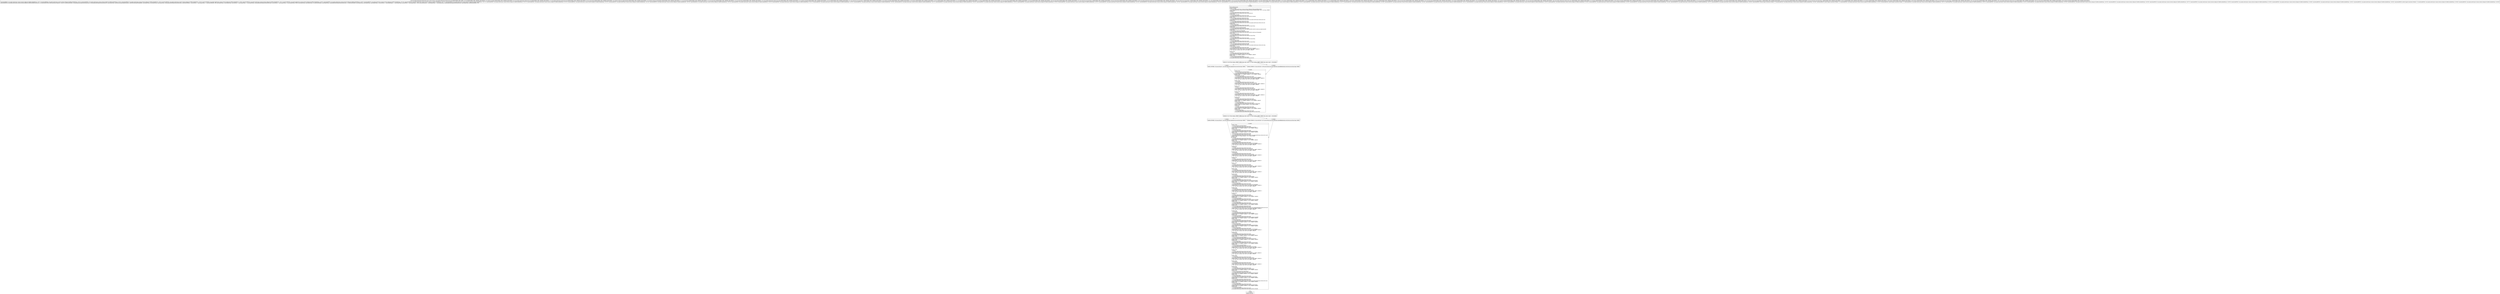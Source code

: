 digraph "CFG forcom.google.android.gms.internal.ads.zzarh.\<init\>(ILandroid\/os\/Bundle;Lcom\/google\/android\/gms\/internal\/ads\/zzxx;Lcom\/google\/android\/gms\/internal\/ads\/zzyb;Ljava\/lang\/String;Landroid\/content\/pm\/ApplicationInfo;Landroid\/content\/pm\/PackageInfo;Ljava\/lang\/String;Ljava\/lang\/String;Ljava\/lang\/String;Lcom\/google\/android\/gms\/internal\/ads\/zzbaj;Landroid\/os\/Bundle;ILjava\/util\/List;Landroid\/os\/Bundle;ZIIFLjava\/lang\/String;JLjava\/lang\/String;Ljava\/util\/List;Ljava\/lang\/String;Lcom\/google\/android\/gms\/internal\/ads\/zzadx;Ljava\/util\/List;JLjava\/lang\/String;FZIIZZLjava\/lang\/String;Ljava\/lang\/String;ZILandroid\/os\/Bundle;Ljava\/lang\/String;Lcom\/google\/android\/gms\/internal\/ads\/zzaav;ZLandroid\/os\/Bundle;Ljava\/lang\/String;Ljava\/lang\/String;Ljava\/lang\/String;ZLjava\/util\/List;Ljava\/lang\/String;Ljava\/util\/List;IZZZLjava\/util\/ArrayList;Ljava\/lang\/String;Lcom\/google\/android\/gms\/internal\/ads\/zzaiz;Ljava\/lang\/String;Landroid\/os\/Bundle;)V" {
Node_0 [shape=record,label="{0\:\ 0x0000|MTH_ENTER_BLOCK\l|0x0000: INVOKE  \l  (r3 I:com.google.android.gms.common.internal.safeparcel.AbstractSafeParcelable)\l com.google.android.gms.common.internal.safeparcel.AbstractSafeParcelable.\<init\>():void type: DIRECT \l0x0003: IPUT  \l  (r4 I:int)\l  (r3 I:com.google.android.gms.internal.ads.zzarh)\l com.google.android.gms.internal.ads.zzarh.versionCode int \l0x0005: IPUT  \l  (r5 I:android.os.Bundle)\l  (r3 I:com.google.android.gms.internal.ads.zzarh)\l com.google.android.gms.internal.ads.zzarh.zzdll android.os.Bundle \l0x0007: IPUT  \l  (r6 I:com.google.android.gms.internal.ads.zzxx)\l  (r3 I:com.google.android.gms.internal.ads.zzarh)\l com.google.android.gms.internal.ads.zzarh.zzdlm com.google.android.gms.internal.ads.zzxx \l0x0009: IPUT  \l  (r7 I:com.google.android.gms.internal.ads.zzyb)\l  (r3 I:com.google.android.gms.internal.ads.zzarh)\l com.google.android.gms.internal.ads.zzarh.zzdln com.google.android.gms.internal.ads.zzyb \l0x000b: IPUT  \l  (r8 I:java.lang.String)\l  (r3 I:com.google.android.gms.internal.ads.zzarh)\l com.google.android.gms.internal.ads.zzarh.zzchl java.lang.String \l0x000d: IPUT  \l  (r9 I:android.content.pm.ApplicationInfo)\l  (r3 I:com.google.android.gms.internal.ads.zzarh)\l com.google.android.gms.internal.ads.zzarh.applicationInfo android.content.pm.ApplicationInfo \l0x000f: IPUT  \l  (r10 I:android.content.pm.PackageInfo)\l  (r3 I:com.google.android.gms.internal.ads.zzarh)\l com.google.android.gms.internal.ads.zzarh.zzdlo android.content.pm.PackageInfo \l0x0011: IPUT  \l  (r11 I:java.lang.String)\l  (r3 I:com.google.android.gms.internal.ads.zzarh)\l com.google.android.gms.internal.ads.zzarh.zzdlp java.lang.String \l0x0013: IPUT  \l  (r12 I:java.lang.String)\l  (r3 I:com.google.android.gms.internal.ads.zzarh)\l com.google.android.gms.internal.ads.zzarh.zzdlq java.lang.String \l0x0015: IPUT  \l  (r13 I:java.lang.String)\l  (r3 I:com.google.android.gms.internal.ads.zzarh)\l com.google.android.gms.internal.ads.zzarh.zzcih java.lang.String \l0x0017: IPUT  \l  (r14 I:com.google.android.gms.internal.ads.zzbaj)\l  (r3 I:com.google.android.gms.internal.ads.zzarh)\l com.google.android.gms.internal.ads.zzarh.zzbtd com.google.android.gms.internal.ads.zzbaj \l0x0019: IPUT  \l  (r15 I:android.os.Bundle)\l  (r3 I:com.google.android.gms.internal.ads.zzarh)\l com.google.android.gms.internal.ads.zzarh.zzdlr android.os.Bundle \l0x001b: MOVE  (r0 I:?[int, float, boolean, short, byte, char, OBJECT, ARRAY]) = \l  (r16 I:?[int, float, boolean, short, byte, char, OBJECT, ARRAY])\l \l0x001d: IPUT  \l  (r0 I:int)\l  (r3 I:com.google.android.gms.internal.ads.zzarh)\l com.google.android.gms.internal.ads.zzarh.zzdls int \l0x001f: MOVE  (r0 I:?[OBJECT, ARRAY]) = (r17 I:?[OBJECT, ARRAY]) \l0x0021: IPUT  \l  (r0 I:java.util.List\<java.lang.String\>)\l  (r3 I:com.google.android.gms.internal.ads.zzarh)\l com.google.android.gms.internal.ads.zzarh.zzdgv java.util.List \l}"];
Node_1 [shape=record,label="{1\:\ 0x0023|0x0023: IF  (r30 I:?[int, boolean, OBJECT, ARRAY, byte, short, char]) != (0 ?[int, boolean, OBJECT, ARRAY, byte, short, char])  \-\> B:8:0x00e0 \l}"];
Node_2 [shape=record,label="{2\:\ 0x0025|0x0025: INVOKE  (r2 I:java.util.List) =  java.util.Collections.emptyList():java.util.List type: STATIC \l}"];
Node_3 [shape=record,label="{3\:\ 0x0029|0x0029: IPUT  \l  (r2 I:java.util.List\<java.lang.String\>)\l  (r3 I:com.google.android.gms.internal.ads.zzarh)\l com.google.android.gms.internal.ads.zzarh.zzdmc java.util.List \l0x002b: MOVE  (r0 I:?[OBJECT, ARRAY]) = (r18 I:?[OBJECT, ARRAY]) \l0x002d: IPUT  \l  (r0 I:android.os.Bundle)\l  (r3 I:com.google.android.gms.internal.ads.zzarh)\l com.google.android.gms.internal.ads.zzarh.zzdlt android.os.Bundle \l0x002f: MOVE  (r0 I:?[int, float, boolean, short, byte, char, OBJECT, ARRAY]) = \l  (r19 I:?[int, float, boolean, short, byte, char, OBJECT, ARRAY])\l \l0x0031: IPUT  \l  (r0 I:boolean)\l  (r3 I:com.google.android.gms.internal.ads.zzarh)\l com.google.android.gms.internal.ads.zzarh.zzdlu boolean \l0x0033: MOVE  (r0 I:?[int, float, boolean, short, byte, char, OBJECT, ARRAY]) = \l  (r20 I:?[int, float, boolean, short, byte, char, OBJECT, ARRAY])\l \l0x0035: IPUT  \l  (r0 I:int)\l  (r3 I:com.google.android.gms.internal.ads.zzarh)\l com.google.android.gms.internal.ads.zzarh.zzdlv int \l0x0037: MOVE  (r0 I:?[int, float, boolean, short, byte, char, OBJECT, ARRAY]) = \l  (r21 I:?[int, float, boolean, short, byte, char, OBJECT, ARRAY])\l \l0x0039: IPUT  \l  (r0 I:int)\l  (r3 I:com.google.android.gms.internal.ads.zzarh)\l com.google.android.gms.internal.ads.zzarh.zzdlw int \l0x003b: MOVE  (r0 I:?[int, float, boolean, short, byte, char, OBJECT, ARRAY]) = \l  (r22 I:?[int, float, boolean, short, byte, char, OBJECT, ARRAY])\l \l0x003d: IPUT  \l  (r0 I:float)\l  (r3 I:com.google.android.gms.internal.ads.zzarh)\l com.google.android.gms.internal.ads.zzarh.zzbty float \l0x003f: MOVE  (r0 I:?[OBJECT, ARRAY]) = (r23 I:?[OBJECT, ARRAY]) \l0x0041: IPUT  \l  (r0 I:java.lang.String)\l  (r3 I:com.google.android.gms.internal.ads.zzarh)\l com.google.android.gms.internal.ads.zzarh.zzdlx java.lang.String \l0x0043: MOVE  (r0 I:?[long, double]) = (r24 I:?[long, double]) \l0x0045: IPUT  \l  (r0 I:long)\l  (r3 I:com.google.android.gms.internal.ads.zzarh)\l com.google.android.gms.internal.ads.zzarh.zzdly long \l0x0047: MOVE  (r0 I:?[OBJECT, ARRAY]) = (r26 I:?[OBJECT, ARRAY]) \l0x0049: IPUT  \l  (r0 I:java.lang.String)\l  (r3 I:com.google.android.gms.internal.ads.zzarh)\l com.google.android.gms.internal.ads.zzarh.zzdlz java.lang.String \l}"];
Node_4 [shape=record,label="{4\:\ 0x004b|0x004b: IF  (r27 I:?[int, boolean, OBJECT, ARRAY, byte, short, char]) != (0 ?[int, boolean, OBJECT, ARRAY, byte, short, char])  \-\> B:9:0x00e6 \l}"];
Node_5 [shape=record,label="{5\:\ 0x004d|0x004d: INVOKE  (r2 I:java.util.List) =  java.util.Collections.emptyList():java.util.List type: STATIC \l}"];
Node_6 [shape=record,label="{6\:\ 0x0051|0x0051: IPUT  \l  (r2 I:java.util.List\<java.lang.String\>)\l  (r3 I:com.google.android.gms.internal.ads.zzarh)\l com.google.android.gms.internal.ads.zzarh.zzdma java.util.List \l0x0053: MOVE  (r0 I:?[OBJECT, ARRAY]) = (r28 I:?[OBJECT, ARRAY]) \l0x0055: IPUT  \l  (r0 I:java.lang.String)\l  (r3 I:com.google.android.gms.internal.ads.zzarh)\l com.google.android.gms.internal.ads.zzarh.zzdmb java.lang.String \l0x0057: MOVE  (r0 I:?[OBJECT, ARRAY]) = (r29 I:?[OBJECT, ARRAY]) \l0x0059: IPUT  \l  (r0 I:com.google.android.gms.internal.ads.zzadx)\l  (r3 I:com.google.android.gms.internal.ads.zzarh)\l com.google.android.gms.internal.ads.zzarh.zzdgu com.google.android.gms.internal.ads.zzadx \l0x005b: MOVE  (r0 I:?[long, double]) = (r31 I:?[long, double]) \l0x005d: IPUT  \l  (r0 I:long)\l  (r3 I:com.google.android.gms.internal.ads.zzarh)\l com.google.android.gms.internal.ads.zzarh.zzdmd long \l0x005f: MOVE  (r0 I:?[OBJECT, ARRAY]) = (r33 I:?[OBJECT, ARRAY]) \l0x0061: IPUT  \l  (r0 I:java.lang.String)\l  (r3 I:com.google.android.gms.internal.ads.zzarh)\l com.google.android.gms.internal.ads.zzarh.zzdme java.lang.String \l0x0063: MOVE  (r0 I:?[int, float, boolean, short, byte, char, OBJECT, ARRAY]) = \l  (r34 I:?[int, float, boolean, short, byte, char, OBJECT, ARRAY])\l \l0x0065: IPUT  \l  (r0 I:float)\l  (r3 I:com.google.android.gms.internal.ads.zzarh)\l com.google.android.gms.internal.ads.zzarh.zzdmf float \l0x0067: MOVE  (r0 I:?[int, float, boolean, short, byte, char, OBJECT, ARRAY]) = \l  (r35 I:?[int, float, boolean, short, byte, char, OBJECT, ARRAY])\l \l0x0069: IPUT  \l  (r0 I:boolean)\l  (r3 I:com.google.android.gms.internal.ads.zzarh)\l com.google.android.gms.internal.ads.zzarh.zzdml boolean \l0x006b: MOVE  (r0 I:?[int, float, boolean, short, byte, char, OBJECT, ARRAY]) = \l  (r36 I:?[int, float, boolean, short, byte, char, OBJECT, ARRAY])\l \l0x006d: IPUT  \l  (r0 I:int)\l  (r3 I:com.google.android.gms.internal.ads.zzarh)\l com.google.android.gms.internal.ads.zzarh.zzdmg int \l0x006f: MOVE  (r0 I:?[int, float, boolean, short, byte, char, OBJECT, ARRAY]) = \l  (r37 I:?[int, float, boolean, short, byte, char, OBJECT, ARRAY])\l \l0x0071: IPUT  \l  (r0 I:int)\l  (r3 I:com.google.android.gms.internal.ads.zzarh)\l com.google.android.gms.internal.ads.zzarh.zzdmh int \l0x0073: MOVE  (r0 I:?[int, float, boolean, short, byte, char, OBJECT, ARRAY]) = \l  (r38 I:?[int, float, boolean, short, byte, char, OBJECT, ARRAY])\l \l0x0075: IPUT  \l  (r0 I:boolean)\l  (r3 I:com.google.android.gms.internal.ads.zzarh)\l com.google.android.gms.internal.ads.zzarh.zzdmi boolean \l0x0077: MOVE  (r0 I:?[int, float, boolean, short, byte, char, OBJECT, ARRAY]) = \l  (r39 I:?[int, float, boolean, short, byte, char, OBJECT, ARRAY])\l \l0x0079: IPUT  \l  (r0 I:boolean)\l  (r3 I:com.google.android.gms.internal.ads.zzarh)\l com.google.android.gms.internal.ads.zzarh.zzdmj boolean \l0x007b: MOVE  (r0 I:?[OBJECT, ARRAY]) = (r40 I:?[OBJECT, ARRAY]) \l0x007d: IPUT  \l  (r0 I:java.lang.String)\l  (r3 I:com.google.android.gms.internal.ads.zzarh)\l com.google.android.gms.internal.ads.zzarh.zzdmk java.lang.String \l0x007f: MOVE  (r0 I:?[OBJECT, ARRAY]) = (r41 I:?[OBJECT, ARRAY]) \l0x0081: IPUT  \l  (r0 I:java.lang.String)\l  (r3 I:com.google.android.gms.internal.ads.zzarh)\l com.google.android.gms.internal.ads.zzarh.zzdmm java.lang.String \l0x0083: MOVE  (r0 I:?[int, float, boolean, short, byte, char, OBJECT, ARRAY]) = \l  (r42 I:?[int, float, boolean, short, byte, char, OBJECT, ARRAY])\l \l0x0085: IPUT  \l  (r0 I:boolean)\l  (r3 I:com.google.android.gms.internal.ads.zzarh)\l com.google.android.gms.internal.ads.zzarh.zzdfl boolean \l0x0087: MOVE  (r0 I:?[int, float, boolean, short, byte, char, OBJECT, ARRAY]) = \l  (r43 I:?[int, float, boolean, short, byte, char, OBJECT, ARRAY])\l \l0x0089: IPUT  \l  (r0 I:int)\l  (r3 I:com.google.android.gms.internal.ads.zzarh)\l com.google.android.gms.internal.ads.zzarh.zzdmn int \l0x008b: MOVE  (r0 I:?[OBJECT, ARRAY]) = (r44 I:?[OBJECT, ARRAY]) \l0x008d: IPUT  \l  (r0 I:android.os.Bundle)\l  (r3 I:com.google.android.gms.internal.ads.zzarh)\l com.google.android.gms.internal.ads.zzarh.zzdmo android.os.Bundle \l0x008f: MOVE  (r0 I:?[OBJECT, ARRAY]) = (r45 I:?[OBJECT, ARRAY]) \l0x0091: IPUT  \l  (r0 I:java.lang.String)\l  (r3 I:com.google.android.gms.internal.ads.zzarh)\l com.google.android.gms.internal.ads.zzarh.zzdmp java.lang.String \l0x0093: MOVE  (r0 I:?[OBJECT, ARRAY]) = (r46 I:?[OBJECT, ARRAY]) \l0x0095: IPUT  \l  (r0 I:com.google.android.gms.internal.ads.zzaav)\l  (r3 I:com.google.android.gms.internal.ads.zzarh)\l com.google.android.gms.internal.ads.zzarh.zzdmq com.google.android.gms.internal.ads.zzaav \l0x0097: MOVE  (r0 I:?[int, float, boolean, short, byte, char, OBJECT, ARRAY]) = \l  (r47 I:?[int, float, boolean, short, byte, char, OBJECT, ARRAY])\l \l0x0099: IPUT  \l  (r0 I:boolean)\l  (r3 I:com.google.android.gms.internal.ads.zzarh)\l com.google.android.gms.internal.ads.zzarh.zzdmr boolean \l0x009b: MOVE  (r0 I:?[OBJECT, ARRAY]) = (r48 I:?[OBJECT, ARRAY]) \l0x009d: IPUT  \l  (r0 I:android.os.Bundle)\l  (r3 I:com.google.android.gms.internal.ads.zzarh)\l com.google.android.gms.internal.ads.zzarh.zzdms android.os.Bundle \l0x009f: MOVE  (r0 I:?[OBJECT, ARRAY]) = (r49 I:?[OBJECT, ARRAY]) \l0x00a1: IPUT  \l  (r0 I:java.lang.String)\l  (r3 I:com.google.android.gms.internal.ads.zzarh)\l com.google.android.gms.internal.ads.zzarh.zzdmt java.lang.String \l0x00a3: MOVE  (r0 I:?[OBJECT, ARRAY]) = (r50 I:?[OBJECT, ARRAY]) \l0x00a5: IPUT  \l  (r0 I:java.lang.String)\l  (r3 I:com.google.android.gms.internal.ads.zzarh)\l com.google.android.gms.internal.ads.zzarh.zzdmu java.lang.String \l0x00a7: MOVE  (r0 I:?[OBJECT, ARRAY]) = (r51 I:?[OBJECT, ARRAY]) \l0x00a9: IPUT  \l  (r0 I:java.lang.String)\l  (r3 I:com.google.android.gms.internal.ads.zzarh)\l com.google.android.gms.internal.ads.zzarh.zzdmv java.lang.String \l0x00ab: MOVE  (r0 I:?[int, float, boolean, short, byte, char, OBJECT, ARRAY]) = \l  (r52 I:?[int, float, boolean, short, byte, char, OBJECT, ARRAY])\l \l0x00ad: IPUT  \l  (r0 I:boolean)\l  (r3 I:com.google.android.gms.internal.ads.zzarh)\l com.google.android.gms.internal.ads.zzarh.zzdmw boolean \l0x00af: MOVE  (r0 I:?[OBJECT, ARRAY]) = (r53 I:?[OBJECT, ARRAY]) \l0x00b1: IPUT  \l  (r0 I:java.util.List\<java.lang.Integer\>)\l  (r3 I:com.google.android.gms.internal.ads.zzarh)\l com.google.android.gms.internal.ads.zzarh.zzdmx java.util.List \l0x00b3: MOVE  (r0 I:?[OBJECT, ARRAY]) = (r54 I:?[OBJECT, ARRAY]) \l0x00b5: IPUT  \l  (r0 I:java.lang.String)\l  (r3 I:com.google.android.gms.internal.ads.zzarh)\l com.google.android.gms.internal.ads.zzarh.zzdmy java.lang.String \l0x00b7: MOVE  (r0 I:?[OBJECT, ARRAY]) = (r55 I:?[OBJECT, ARRAY]) \l0x00b9: IPUT  \l  (r0 I:java.util.List\<java.lang.String\>)\l  (r3 I:com.google.android.gms.internal.ads.zzarh)\l com.google.android.gms.internal.ads.zzarh.zzdmz java.util.List \l0x00bb: MOVE  (r0 I:?[int, float, boolean, short, byte, char, OBJECT, ARRAY]) = \l  (r56 I:?[int, float, boolean, short, byte, char, OBJECT, ARRAY])\l \l0x00bd: IPUT  \l  (r0 I:int)\l  (r3 I:com.google.android.gms.internal.ads.zzarh)\l com.google.android.gms.internal.ads.zzarh.zzdna int \l0x00bf: MOVE  (r0 I:?[int, float, boolean, short, byte, char, OBJECT, ARRAY]) = \l  (r57 I:?[int, float, boolean, short, byte, char, OBJECT, ARRAY])\l \l0x00c1: IPUT  \l  (r0 I:boolean)\l  (r3 I:com.google.android.gms.internal.ads.zzarh)\l com.google.android.gms.internal.ads.zzarh.zzdnb boolean \l0x00c3: MOVE  (r0 I:?[int, float, boolean, short, byte, char, OBJECT, ARRAY]) = \l  (r58 I:?[int, float, boolean, short, byte, char, OBJECT, ARRAY])\l \l0x00c5: IPUT  \l  (r0 I:boolean)\l  (r3 I:com.google.android.gms.internal.ads.zzarh)\l com.google.android.gms.internal.ads.zzarh.zzdnc boolean \l0x00c7: MOVE  (r0 I:?[int, float, boolean, short, byte, char, OBJECT, ARRAY]) = \l  (r59 I:?[int, float, boolean, short, byte, char, OBJECT, ARRAY])\l \l0x00c9: IPUT  \l  (r0 I:boolean)\l  (r3 I:com.google.android.gms.internal.ads.zzarh)\l com.google.android.gms.internal.ads.zzarh.zzdnd boolean \l0x00cb: MOVE  (r0 I:?[OBJECT, ARRAY]) = (r60 I:?[OBJECT, ARRAY]) \l0x00cd: IPUT  \l  (r0 I:java.util.ArrayList\<java.lang.String\>)\l  (r3 I:com.google.android.gms.internal.ads.zzarh)\l com.google.android.gms.internal.ads.zzarh.zzdne java.util.ArrayList \l0x00cf: MOVE  (r0 I:?[OBJECT, ARRAY]) = (r61 I:?[OBJECT, ARRAY]) \l0x00d1: IPUT  \l  (r0 I:java.lang.String)\l  (r3 I:com.google.android.gms.internal.ads.zzarh)\l com.google.android.gms.internal.ads.zzarh.zzdnf java.lang.String \l0x00d3: MOVE  (r0 I:?[OBJECT, ARRAY]) = (r62 I:?[OBJECT, ARRAY]) \l0x00d5: IPUT  \l  (r0 I:com.google.android.gms.internal.ads.zzaiz)\l  (r3 I:com.google.android.gms.internal.ads.zzarh)\l com.google.android.gms.internal.ads.zzarh.zzdng com.google.android.gms.internal.ads.zzaiz \l0x00d7: MOVE  (r0 I:?[OBJECT, ARRAY]) = (r63 I:?[OBJECT, ARRAY]) \l0x00d9: IPUT  \l  (r0 I:java.lang.String)\l  (r3 I:com.google.android.gms.internal.ads.zzarh)\l com.google.android.gms.internal.ads.zzarh.zzdnh java.lang.String \l0x00db: MOVE  (r0 I:?[OBJECT, ARRAY]) = (r64 I:?[OBJECT, ARRAY]) \l0x00dd: IPUT  \l  (r0 I:android.os.Bundle)\l  (r3 I:com.google.android.gms.internal.ads.zzarh)\l com.google.android.gms.internal.ads.zzarh.zzdni android.os.Bundle \l}"];
Node_7 [shape=record,label="{7\:\ 0x00df|0x00df: RETURN   \l}"];
Node_8 [shape=record,label="{8\:\ 0x00e0|0x00e0: INVOKE  (r2 I:java.util.List) = (r30 I:java.util.List) java.util.Collections.unmodifiableList(java.util.List):java.util.List type: STATIC \l}"];
Node_9 [shape=record,label="{9\:\ 0x00e6|0x00e6: INVOKE  (r2 I:java.util.List) = (r27 I:java.util.List) java.util.Collections.unmodifiableList(java.util.List):java.util.List type: STATIC \l}"];
MethodNode[shape=record,label="{void com.google.android.gms.internal.ads.zzarh.\<init\>((r3 'this' I:com.google.android.gms.internal.ads.zzarh A[IMMUTABLE_TYPE, THIS]), (r4 I:int A[IMMUTABLE_TYPE, METHOD_ARGUMENT]), (r5 I:android.os.Bundle A[IMMUTABLE_TYPE, METHOD_ARGUMENT]), (r6 I:com.google.android.gms.internal.ads.zzxx A[IMMUTABLE_TYPE, METHOD_ARGUMENT]), (r7 I:com.google.android.gms.internal.ads.zzyb A[IMMUTABLE_TYPE, METHOD_ARGUMENT]), (r8 I:java.lang.String A[IMMUTABLE_TYPE, METHOD_ARGUMENT]), (r9 I:android.content.pm.ApplicationInfo A[IMMUTABLE_TYPE, METHOD_ARGUMENT]), (r10 I:android.content.pm.PackageInfo A[IMMUTABLE_TYPE, METHOD_ARGUMENT]), (r11 I:java.lang.String A[IMMUTABLE_TYPE, METHOD_ARGUMENT]), (r12 I:java.lang.String A[IMMUTABLE_TYPE, METHOD_ARGUMENT]), (r13 I:java.lang.String A[IMMUTABLE_TYPE, METHOD_ARGUMENT]), (r14 I:com.google.android.gms.internal.ads.zzbaj A[IMMUTABLE_TYPE, METHOD_ARGUMENT]), (r15 I:android.os.Bundle A[IMMUTABLE_TYPE, METHOD_ARGUMENT]), (r16 I:int A[IMMUTABLE_TYPE, METHOD_ARGUMENT]), (r17 I:java.util.List\<java.lang.String\> A[IMMUTABLE_TYPE, METHOD_ARGUMENT]), (r18 I:android.os.Bundle A[IMMUTABLE_TYPE, METHOD_ARGUMENT]), (r19 I:boolean A[IMMUTABLE_TYPE, METHOD_ARGUMENT]), (r20 I:int A[IMMUTABLE_TYPE, METHOD_ARGUMENT]), (r21 I:int A[IMMUTABLE_TYPE, METHOD_ARGUMENT]), (r22 I:float A[IMMUTABLE_TYPE, METHOD_ARGUMENT]), (r23 I:java.lang.String A[IMMUTABLE_TYPE, METHOD_ARGUMENT]), (r24 I:long A[IMMUTABLE_TYPE, METHOD_ARGUMENT]), (r26 I:java.lang.String A[IMMUTABLE_TYPE, METHOD_ARGUMENT]), (r27 I:java.util.List\<java.lang.String\> A[IMMUTABLE_TYPE, METHOD_ARGUMENT]), (r28 I:java.lang.String A[IMMUTABLE_TYPE, METHOD_ARGUMENT]), (r29 I:com.google.android.gms.internal.ads.zzadx A[IMMUTABLE_TYPE, METHOD_ARGUMENT]), (r30 I:java.util.List\<java.lang.String\> A[IMMUTABLE_TYPE, METHOD_ARGUMENT]), (r31 I:long A[IMMUTABLE_TYPE, METHOD_ARGUMENT]), (r33 I:java.lang.String A[IMMUTABLE_TYPE, METHOD_ARGUMENT]), (r34 I:float A[IMMUTABLE_TYPE, METHOD_ARGUMENT]), (r35 I:boolean A[IMMUTABLE_TYPE, METHOD_ARGUMENT]), (r36 I:int A[IMMUTABLE_TYPE, METHOD_ARGUMENT]), (r37 I:int A[IMMUTABLE_TYPE, METHOD_ARGUMENT]), (r38 I:boolean A[IMMUTABLE_TYPE, METHOD_ARGUMENT]), (r39 I:boolean A[IMMUTABLE_TYPE, METHOD_ARGUMENT]), (r40 I:java.lang.String A[IMMUTABLE_TYPE, METHOD_ARGUMENT]), (r41 I:java.lang.String A[IMMUTABLE_TYPE, METHOD_ARGUMENT]), (r42 I:boolean A[IMMUTABLE_TYPE, METHOD_ARGUMENT]), (r43 I:int A[IMMUTABLE_TYPE, METHOD_ARGUMENT]), (r44 I:android.os.Bundle A[IMMUTABLE_TYPE, METHOD_ARGUMENT]), (r45 I:java.lang.String A[IMMUTABLE_TYPE, METHOD_ARGUMENT]), (r46 I:com.google.android.gms.internal.ads.zzaav A[IMMUTABLE_TYPE, METHOD_ARGUMENT]), (r47 I:boolean A[IMMUTABLE_TYPE, METHOD_ARGUMENT]), (r48 I:android.os.Bundle A[IMMUTABLE_TYPE, METHOD_ARGUMENT]), (r49 I:java.lang.String A[IMMUTABLE_TYPE, METHOD_ARGUMENT]), (r50 I:java.lang.String A[IMMUTABLE_TYPE, METHOD_ARGUMENT]), (r51 I:java.lang.String A[IMMUTABLE_TYPE, METHOD_ARGUMENT]), (r52 I:boolean A[IMMUTABLE_TYPE, METHOD_ARGUMENT]), (r53 I:java.util.List\<java.lang.Integer\> A[IMMUTABLE_TYPE, METHOD_ARGUMENT]), (r54 I:java.lang.String A[IMMUTABLE_TYPE, METHOD_ARGUMENT]), (r55 I:java.util.List\<java.lang.String\> A[IMMUTABLE_TYPE, METHOD_ARGUMENT]), (r56 I:int A[IMMUTABLE_TYPE, METHOD_ARGUMENT]), (r57 I:boolean A[IMMUTABLE_TYPE, METHOD_ARGUMENT]), (r58 I:boolean A[IMMUTABLE_TYPE, METHOD_ARGUMENT]), (r59 I:boolean A[IMMUTABLE_TYPE, METHOD_ARGUMENT]), (r60 I:java.util.ArrayList\<java.lang.String\> A[IMMUTABLE_TYPE, METHOD_ARGUMENT]), (r61 I:java.lang.String A[IMMUTABLE_TYPE, METHOD_ARGUMENT]), (r62 I:com.google.android.gms.internal.ads.zzaiz A[IMMUTABLE_TYPE, METHOD_ARGUMENT]), (r63 I:java.lang.String A[IMMUTABLE_TYPE, METHOD_ARGUMENT]), (r64 I:android.os.Bundle A[IMMUTABLE_TYPE, METHOD_ARGUMENT]))  | Annotation[BUILD, com.google.android.gms.common.internal.safeparcel.SafeParcelable$Param, \{id=1\}], Annotation[BUILD, com.google.android.gms.common.internal.safeparcel.SafeParcelable$Param, \{id=2\}], Annotation[BUILD, com.google.android.gms.common.internal.safeparcel.SafeParcelable$Param, \{id=3\}], Annotation[BUILD, com.google.android.gms.common.internal.safeparcel.SafeParcelable$Param, \{id=4\}], Annotation[BUILD, com.google.android.gms.common.internal.safeparcel.SafeParcelable$Param, \{id=5\}], Annotation[BUILD, com.google.android.gms.common.internal.safeparcel.SafeParcelable$Param, \{id=6\}], Annotation[BUILD, com.google.android.gms.common.internal.safeparcel.SafeParcelable$Param, \{id=7\}], Annotation[BUILD, com.google.android.gms.common.internal.safeparcel.SafeParcelable$Param, \{id=8\}], Annotation[BUILD, com.google.android.gms.common.internal.safeparcel.SafeParcelable$Param, \{id=9\}], Annotation[BUILD, com.google.android.gms.common.internal.safeparcel.SafeParcelable$Param, \{id=10\}], Annotation[BUILD, com.google.android.gms.common.internal.safeparcel.SafeParcelable$Param, \{id=11\}], Annotation[BUILD, com.google.android.gms.common.internal.safeparcel.SafeParcelable$Param, \{id=12\}], Annotation[BUILD, com.google.android.gms.common.internal.safeparcel.SafeParcelable$Param, \{id=13\}], Annotation[BUILD, com.google.android.gms.common.internal.safeparcel.SafeParcelable$Param, \{id=14\}], Annotation[BUILD, com.google.android.gms.common.internal.safeparcel.SafeParcelable$Param, \{id=15\}], Annotation[BUILD, com.google.android.gms.common.internal.safeparcel.SafeParcelable$Param, \{id=16\}], Annotation[BUILD, com.google.android.gms.common.internal.safeparcel.SafeParcelable$Param, \{id=18\}], Annotation[BUILD, com.google.android.gms.common.internal.safeparcel.SafeParcelable$Param, \{id=19\}], Annotation[BUILD, com.google.android.gms.common.internal.safeparcel.SafeParcelable$Param, \{id=20\}], Annotation[BUILD, com.google.android.gms.common.internal.safeparcel.SafeParcelable$Param, \{id=21\}], Annotation[BUILD, com.google.android.gms.common.internal.safeparcel.SafeParcelable$Param, \{id=25\}], Annotation[BUILD, com.google.android.gms.common.internal.safeparcel.SafeParcelable$Param, \{id=26\}], Annotation[BUILD, com.google.android.gms.common.internal.safeparcel.SafeParcelable$Param, \{id=27\}], Annotation[BUILD, com.google.android.gms.common.internal.safeparcel.SafeParcelable$Param, \{id=28\}], Annotation[BUILD, com.google.android.gms.common.internal.safeparcel.SafeParcelable$Param, \{id=29\}], Annotation[BUILD, com.google.android.gms.common.internal.safeparcel.SafeParcelable$Param, \{id=30\}], Annotation[BUILD, com.google.android.gms.common.internal.safeparcel.SafeParcelable$Param, \{id=31\}], Annotation[BUILD, com.google.android.gms.common.internal.safeparcel.SafeParcelable$Param, \{id=33\}], Annotation[BUILD, com.google.android.gms.common.internal.safeparcel.SafeParcelable$Param, \{id=34\}], Annotation[BUILD, com.google.android.gms.common.internal.safeparcel.SafeParcelable$Param, \{id=40\}], Annotation[BUILD, com.google.android.gms.common.internal.safeparcel.SafeParcelable$Param, \{id=35\}], Annotation[BUILD, com.google.android.gms.common.internal.safeparcel.SafeParcelable$Param, \{id=36\}], Annotation[BUILD, com.google.android.gms.common.internal.safeparcel.SafeParcelable$Param, \{id=37\}], Annotation[BUILD, com.google.android.gms.common.internal.safeparcel.SafeParcelable$Param, \{id=38\}], Annotation[BUILD, com.google.android.gms.common.internal.safeparcel.SafeParcelable$Param, \{id=39\}], Annotation[BUILD, com.google.android.gms.common.internal.safeparcel.SafeParcelable$Param, \{id=41\}], Annotation[BUILD, com.google.android.gms.common.internal.safeparcel.SafeParcelable$Param, \{id=42\}], Annotation[BUILD, com.google.android.gms.common.internal.safeparcel.SafeParcelable$Param, \{id=43\}], Annotation[BUILD, com.google.android.gms.common.internal.safeparcel.SafeParcelable$Param, \{id=44\}], Annotation[BUILD, com.google.android.gms.common.internal.safeparcel.SafeParcelable$Param, \{id=45\}], Annotation[BUILD, com.google.android.gms.common.internal.safeparcel.SafeParcelable$Param, \{id=46\}], Annotation[BUILD, com.google.android.gms.common.internal.safeparcel.SafeParcelable$Param, \{id=47\}], Annotation[BUILD, com.google.android.gms.common.internal.safeparcel.SafeParcelable$Param, \{id=48\}], Annotation[BUILD, android.support.annotation.Nullable, \{\}], Annotation[BUILD, com.google.android.gms.common.internal.safeparcel.SafeParcelable$Param, \{id=49\}], Annotation[BUILD, android.support.annotation.Nullable, \{\}], Annotation[BUILD, com.google.android.gms.common.internal.safeparcel.SafeParcelable$Param, \{id=50\}], Annotation[BUILD, android.support.annotation.Nullable, \{\}], Annotation[BUILD, com.google.android.gms.common.internal.safeparcel.SafeParcelable$Param, \{id=51\}], Annotation[BUILD, com.google.android.gms.common.internal.safeparcel.SafeParcelable$Param, \{id=52\}], Annotation[BUILD, com.google.android.gms.common.internal.safeparcel.SafeParcelable$Param, \{id=53\}], Annotation[BUILD, com.google.android.gms.common.internal.safeparcel.SafeParcelable$Param, \{id=54\}], Annotation[BUILD, com.google.android.gms.common.internal.safeparcel.SafeParcelable$Param, \{id=55\}], Annotation[BUILD, com.google.android.gms.common.internal.safeparcel.SafeParcelable$Param, \{id=56\}], Annotation[BUILD, com.google.android.gms.common.internal.safeparcel.SafeParcelable$Param, \{id=57\}], Annotation[BUILD, com.google.android.gms.common.internal.safeparcel.SafeParcelable$Param, \{id=58\}], Annotation[BUILD, com.google.android.gms.common.internal.safeparcel.SafeParcelable$Param, \{id=59\}], Annotation[BUILD, com.google.android.gms.common.internal.safeparcel.SafeParcelable$Param, \{id=60\}], Annotation[BUILD, com.google.android.gms.common.internal.safeparcel.SafeParcelable$Param, \{id=61\}], Annotation[BUILD, com.google.android.gms.common.internal.safeparcel.SafeParcelable$Param, \{id=63\}], Annotation[BUILD, android.support.annotation.Nullable, \{\}], Annotation[BUILD, com.google.android.gms.common.internal.safeparcel.SafeParcelable$Param, \{id=64\}], Annotation[BUILD, com.google.android.gms.common.internal.safeparcel.SafeParcelable$Param, \{id=65\}]\lAnnotation[BUILD, com.google.android.gms.common.internal.safeparcel.SafeParcelable$Constructor, \{\}], Annotation[SYSTEM, dalvik.annotation.Signature, \{value=[(I, Landroid\/os\/Bundle;, Lcom\/google\/android\/gms\/internal\/ads\/zzxx;, Lcom\/google\/android\/gms\/internal\/ads\/zzyb;, Ljava\/lang\/String;, Landroid\/content\/pm\/ApplicationInfo;, Landroid\/content\/pm\/PackageInfo;, Ljava\/lang\/String;, Ljava\/lang\/String;, Ljava\/lang\/String;, Lcom\/google\/android\/gms\/internal\/ads\/zzbaj;, Landroid\/os\/Bundle;, I, Ljava\/util\/List, \<, Ljava\/lang\/String;, \>;, Landroid\/os\/Bundle;, ZIIF, Ljava\/lang\/String;, J, Ljava\/lang\/String;, Ljava\/util\/List, \<, Ljava\/lang\/String;, \>;, Ljava\/lang\/String;, Lcom\/google\/android\/gms\/internal\/ads\/zzadx;, Ljava\/util\/List, \<, Ljava\/lang\/String;, \>;J, Ljava\/lang\/String;, FZIIZZ, Ljava\/lang\/String;, Ljava\/lang\/String;, ZI, Landroid\/os\/Bundle;, Ljava\/lang\/String;, Lcom\/google\/android\/gms\/internal\/ads\/zzaav;, Z, Landroid\/os\/Bundle;, Ljava\/lang\/String;, Ljava\/lang\/String;, Ljava\/lang\/String;, Z, Ljava\/util\/List, \<, Ljava\/lang\/Integer;, \>;, Ljava\/lang\/String;, Ljava\/util\/List, \<, Ljava\/lang\/String;, \>;IZZZ, Ljava\/util\/ArrayList, \<, Ljava\/lang\/String;, \>;, Ljava\/lang\/String;, Lcom\/google\/android\/gms\/internal\/ads\/zzaiz;, Ljava\/lang\/String;, Landroid\/os\/Bundle;, )V]\}]\l}"];
MethodNode -> Node_0;
Node_0 -> Node_1;
Node_1 -> Node_2[style=dashed];
Node_1 -> Node_8;
Node_2 -> Node_3;
Node_3 -> Node_4;
Node_4 -> Node_5[style=dashed];
Node_4 -> Node_9;
Node_5 -> Node_6;
Node_6 -> Node_7;
Node_8 -> Node_3;
Node_9 -> Node_6;
}

